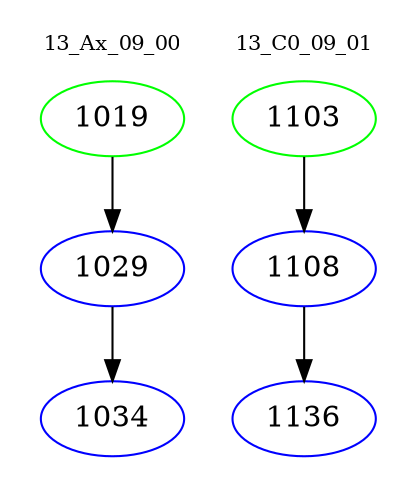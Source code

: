 digraph{
subgraph cluster_0 {
color = white
label = "13_Ax_09_00";
fontsize=10;
T0_1019 [label="1019", color="green"]
T0_1019 -> T0_1029 [color="black"]
T0_1029 [label="1029", color="blue"]
T0_1029 -> T0_1034 [color="black"]
T0_1034 [label="1034", color="blue"]
}
subgraph cluster_1 {
color = white
label = "13_C0_09_01";
fontsize=10;
T1_1103 [label="1103", color="green"]
T1_1103 -> T1_1108 [color="black"]
T1_1108 [label="1108", color="blue"]
T1_1108 -> T1_1136 [color="black"]
T1_1136 [label="1136", color="blue"]
}
}
